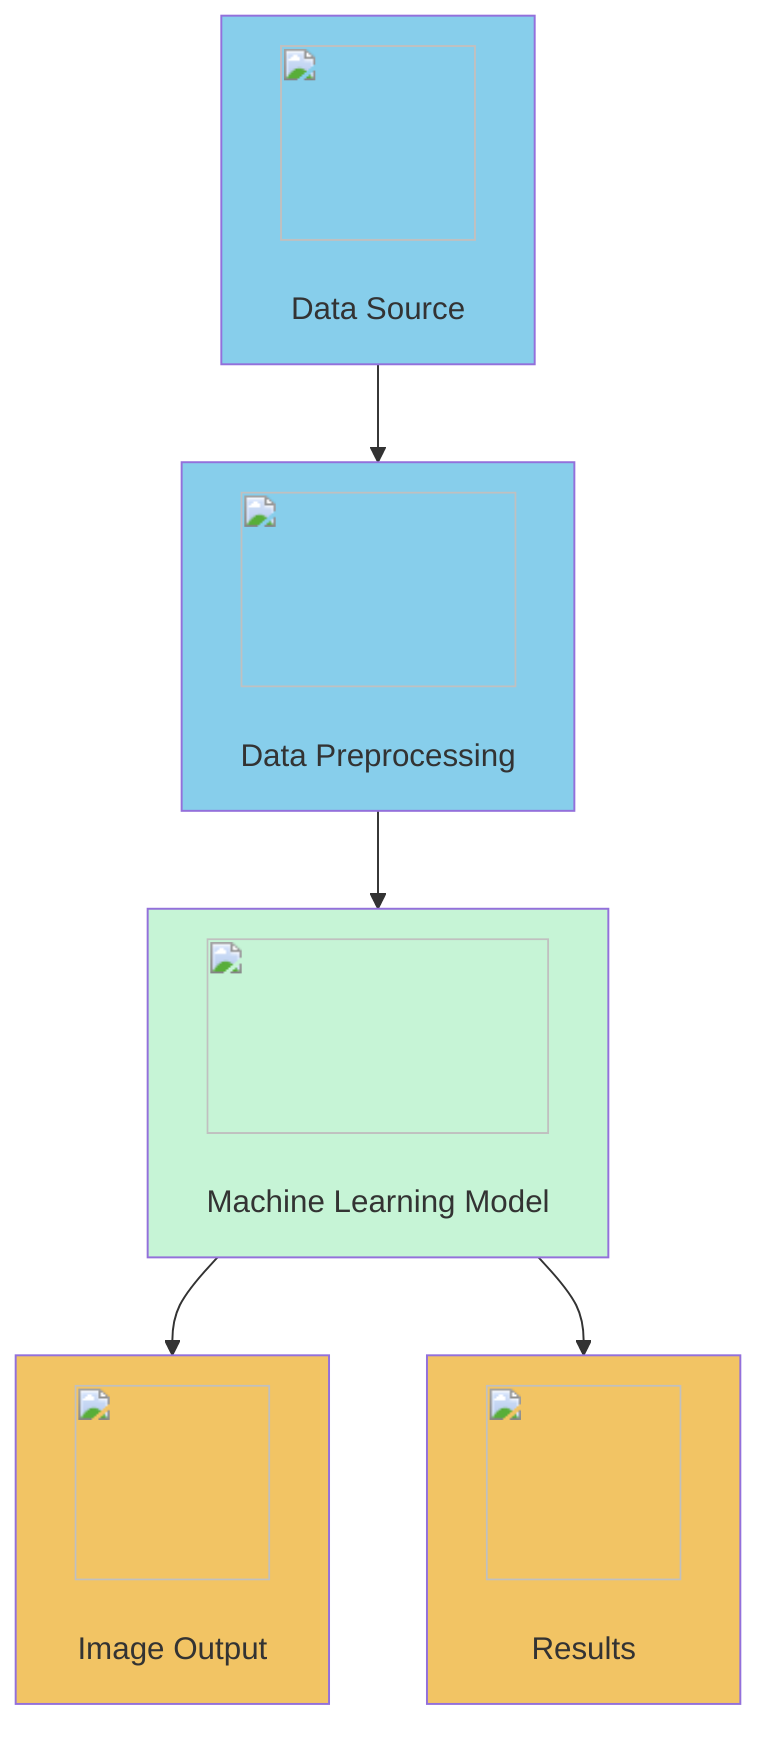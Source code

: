 graph TD;
    A["<img src='file.svg' width=100 height=100/> <br/> Data Source"] --> B["<img src='table.svg' width=100 height=100/> <br/> Data Preprocessing"];
    B --> C["<img src='brain.svg' width=100 height=100/> <br/> Machine Learning Model"];
    C --> D["<img src='image.svg' width=100 height=100/> <br/> Image Output"];
    C --> E["<img src='scatter_plot_template.svg' width=100 height=100/> <br/> Results"];
    style A fill:#87CEEB;
    style B fill:#87CEEB;
    style C fill:#C6F4D6;
    style D fill:#F2C464;
    style E fill:#F2C464;